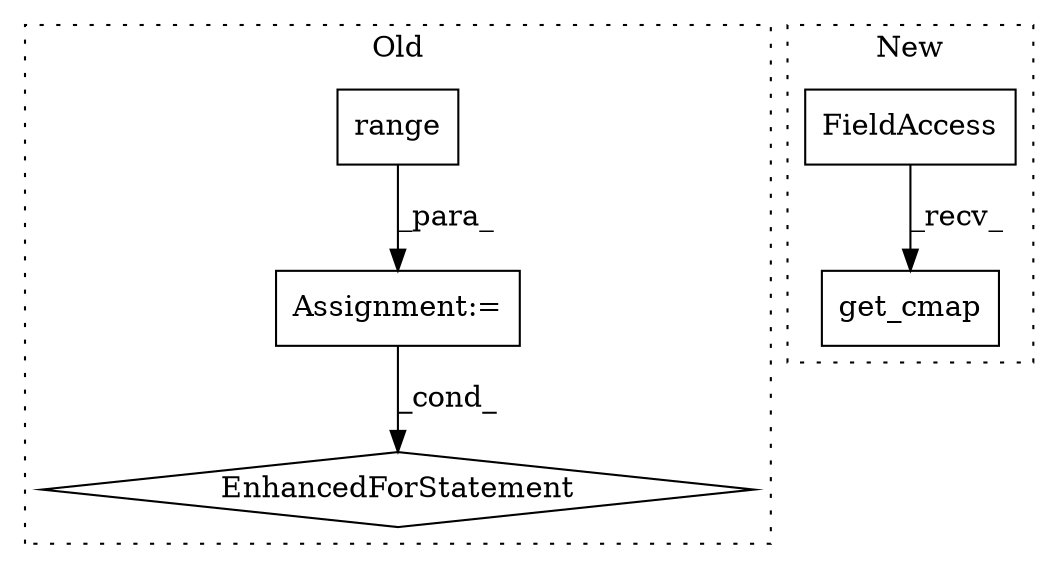 digraph G {
subgraph cluster0 {
1 [label="range" a="32" s="4997,5014" l="6,1" shape="box"];
3 [label="EnhancedForStatement" a="70" s="4932,5015" l="57,2" shape="diamond"];
5 [label="Assignment:=" a="7" s="4932,5015" l="57,2" shape="box"];
label = "Old";
style="dotted";
}
subgraph cluster1 {
2 [label="get_cmap" a="32" s="5507,5521" l="9,1" shape="box"];
4 [label="FieldAccess" a="22" s="5489" l="10" shape="box"];
label = "New";
style="dotted";
}
1 -> 5 [label="_para_"];
4 -> 2 [label="_recv_"];
5 -> 3 [label="_cond_"];
}